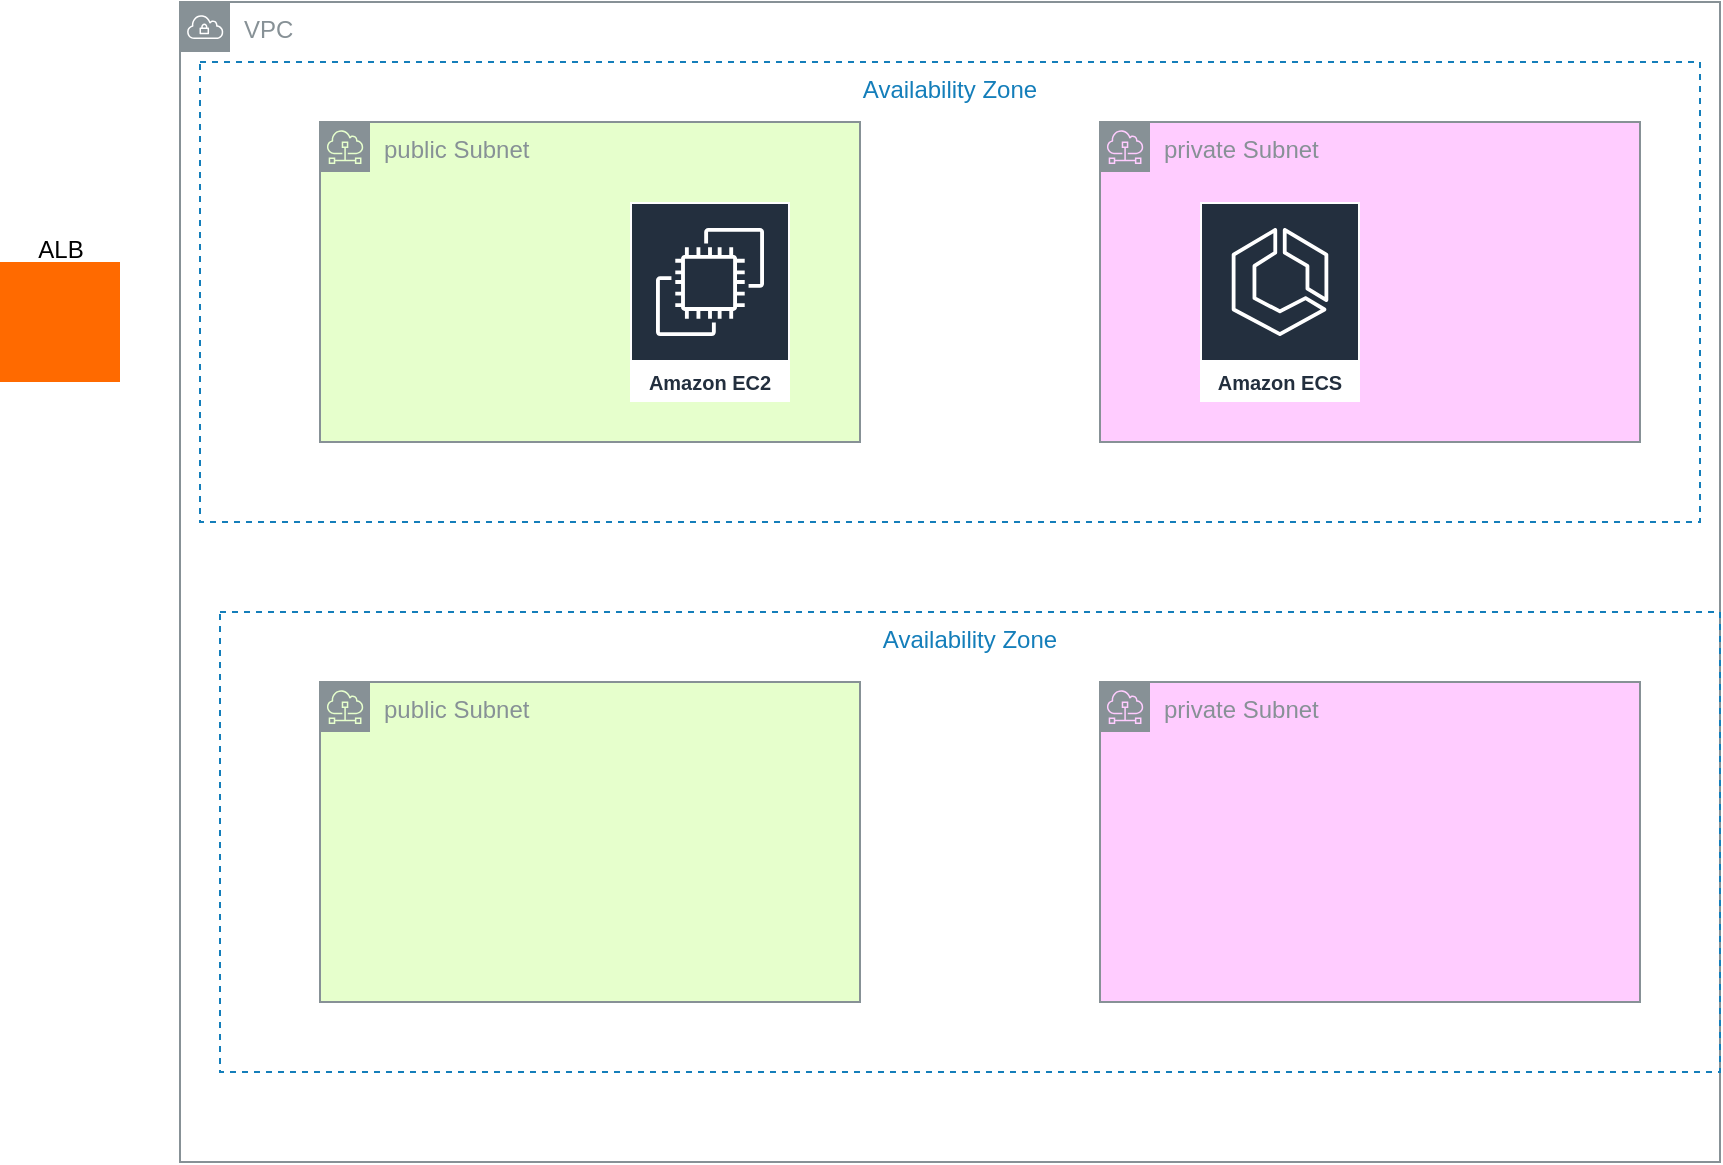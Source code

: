<mxfile version="28.0.1">
  <diagram id="Ht1M8jgEwFfnCIfOTk4-" name="Page-1">
    <mxGraphModel dx="1562" dy="925" grid="1" gridSize="10" guides="1" tooltips="1" connect="1" arrows="1" fold="1" page="1" pageScale="1" pageWidth="1169" pageHeight="827" math="0" shadow="0">
      <root>
        <mxCell id="0" />
        <mxCell id="1" parent="0" />
        <mxCell id="IKA_dtWF5tu1nGKKkO5E-2" value="VPC" style="sketch=0;outlineConnect=0;gradientColor=none;html=1;whiteSpace=wrap;fontSize=12;fontStyle=0;shape=mxgraph.aws4.group;grIcon=mxgraph.aws4.group_vpc;strokeColor=#879196;fillColor=none;verticalAlign=top;align=left;spacingLeft=30;fontColor=#879196;dashed=0;" vertex="1" parent="1">
          <mxGeometry x="360" y="100" width="770" height="580" as="geometry" />
        </mxCell>
        <mxCell id="IKA_dtWF5tu1nGKKkO5E-4" value="private Subnet" style="sketch=0;outlineConnect=0;gradientColor=none;html=1;whiteSpace=wrap;fontSize=12;fontStyle=0;shape=mxgraph.aws4.group;grIcon=mxgraph.aws4.group_subnet;strokeColor=#879196;fillColor=#FFCCFF;verticalAlign=top;align=left;spacingLeft=30;fontColor=#879196;dashed=0;" vertex="1" parent="1">
          <mxGeometry x="820" y="440" width="270" height="160" as="geometry" />
        </mxCell>
        <mxCell id="IKA_dtWF5tu1nGKKkO5E-5" value="public Subnet" style="sketch=0;outlineConnect=0;gradientColor=none;html=1;whiteSpace=wrap;fontSize=12;fontStyle=0;shape=mxgraph.aws4.group;grIcon=mxgraph.aws4.group_subnet;strokeColor=#879196;fillColor=#E6FFCC;verticalAlign=top;align=left;spacingLeft=30;fontColor=#879196;dashed=0;" vertex="1" parent="1">
          <mxGeometry x="430" y="160" width="270" height="160" as="geometry" />
        </mxCell>
        <mxCell id="IKA_dtWF5tu1nGKKkO5E-6" value="public Subnet" style="sketch=0;outlineConnect=0;gradientColor=none;html=1;whiteSpace=wrap;fontSize=12;fontStyle=0;shape=mxgraph.aws4.group;grIcon=mxgraph.aws4.group_subnet;strokeColor=#879196;fillColor=#E6FFCC;verticalAlign=top;align=left;spacingLeft=30;fontColor=#879196;dashed=0;" vertex="1" parent="1">
          <mxGeometry x="430" y="440" width="270" height="160" as="geometry" />
        </mxCell>
        <mxCell id="IKA_dtWF5tu1nGKKkO5E-7" value="private Subnet" style="sketch=0;outlineConnect=0;gradientColor=none;html=1;whiteSpace=wrap;fontSize=12;fontStyle=0;shape=mxgraph.aws4.group;grIcon=mxgraph.aws4.group_subnet;strokeColor=#879196;fillColor=#FFCCFF;verticalAlign=top;align=left;spacingLeft=30;fontColor=#879196;dashed=0;" vertex="1" parent="1">
          <mxGeometry x="820" y="160" width="270" height="160" as="geometry" />
        </mxCell>
        <mxCell id="IKA_dtWF5tu1nGKKkO5E-8" value="Availability Zone" style="fillColor=none;strokeColor=#147EBA;dashed=1;verticalAlign=top;fontStyle=0;fontColor=#147EBA;whiteSpace=wrap;html=1;" vertex="1" parent="1">
          <mxGeometry x="370" y="130" width="750" height="230" as="geometry" />
        </mxCell>
        <mxCell id="IKA_dtWF5tu1nGKKkO5E-9" value="Availability Zone" style="fillColor=none;strokeColor=#147EBA;dashed=1;verticalAlign=top;fontStyle=0;fontColor=#147EBA;whiteSpace=wrap;html=1;" vertex="1" parent="1">
          <mxGeometry x="380" y="405" width="750" height="230" as="geometry" />
        </mxCell>
        <mxCell id="IKA_dtWF5tu1nGKKkO5E-12" value="Amazon ECS" style="sketch=0;outlineConnect=0;fontColor=#232F3E;gradientColor=none;strokeColor=#ffffff;fillColor=#232F3E;dashed=0;verticalLabelPosition=middle;verticalAlign=bottom;align=center;html=1;whiteSpace=wrap;fontSize=10;fontStyle=1;spacing=3;shape=mxgraph.aws4.productIcon;prIcon=mxgraph.aws4.ecs;" vertex="1" parent="1">
          <mxGeometry x="870" y="200" width="80" height="100" as="geometry" />
        </mxCell>
        <mxCell id="IKA_dtWF5tu1nGKKkO5E-14" value="Amazon EC2" style="sketch=0;outlineConnect=0;fontColor=#232F3E;gradientColor=none;strokeColor=#ffffff;fillColor=#232F3E;dashed=0;verticalLabelPosition=middle;verticalAlign=bottom;align=center;html=1;whiteSpace=wrap;fontSize=10;fontStyle=1;spacing=3;shape=mxgraph.aws4.productIcon;prIcon=mxgraph.aws4.ec2;" vertex="1" parent="1">
          <mxGeometry x="585" y="200" width="80" height="100" as="geometry" />
        </mxCell>
        <mxCell id="IKA_dtWF5tu1nGKKkO5E-15" value="ALB&lt;div&gt;&lt;br&gt;&lt;/div&gt;&lt;div&gt;&lt;br&gt;&lt;/div&gt;&lt;div&gt;&lt;br&gt;&lt;/div&gt;&lt;div&gt;&lt;br&gt;&lt;/div&gt;&lt;div&gt;&lt;br&gt;&lt;/div&gt;" style="points=[];aspect=fixed;html=1;align=center;shadow=0;dashed=0;fillColor=#FF6A00;strokeColor=none;shape=mxgraph.alibaba_cloud.alb_application_load_balancer_02;" vertex="1" parent="1">
          <mxGeometry x="270" y="230" width="60" height="60" as="geometry" />
        </mxCell>
      </root>
    </mxGraphModel>
  </diagram>
</mxfile>
